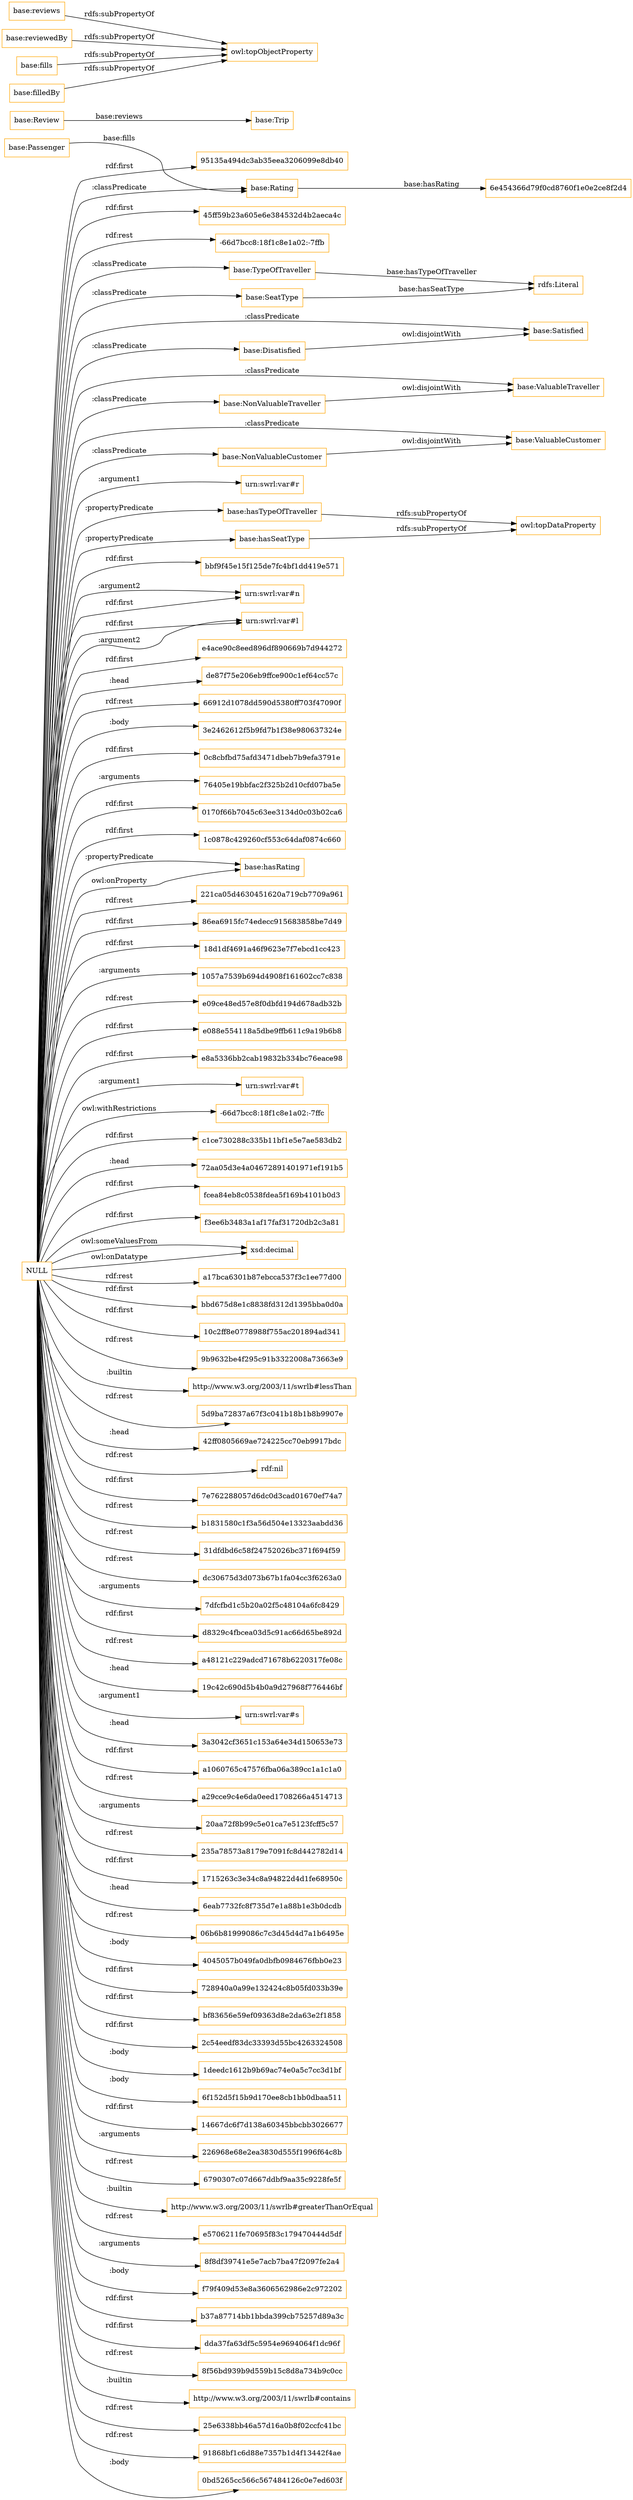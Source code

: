 digraph ar2dtool_diagram { 
rankdir=LR;
size="1501"
node [shape = rectangle, color="orange"]; "base:SeatType" "base:Review" "base:Satisfied" "base:TypeOfTraveller" "base:NonValuableTraveller" "base:ValuableTraveller" "base:Passenger" "base:ValuableCustomer" "base:Trip" "base:Rating" "base:Disatisfied" "base:NonValuableCustomer" ; /*classes style*/
	"base:hasSeatType" -> "owl:topDataProperty" [ label = "rdfs:subPropertyOf" ];
	"base:Disatisfied" -> "base:Satisfied" [ label = "owl:disjointWith" ];
	"base:reviews" -> "owl:topObjectProperty" [ label = "rdfs:subPropertyOf" ];
	"base:NonValuableTraveller" -> "base:ValuableTraveller" [ label = "owl:disjointWith" ];
	"base:NonValuableCustomer" -> "base:ValuableCustomer" [ label = "owl:disjointWith" ];
	"base:reviewedBy" -> "owl:topObjectProperty" [ label = "rdfs:subPropertyOf" ];
	"base:fills" -> "owl:topObjectProperty" [ label = "rdfs:subPropertyOf" ];
	"base:hasTypeOfTraveller" -> "owl:topDataProperty" [ label = "rdfs:subPropertyOf" ];
	"NULL" -> "bbf9f45e15f125de7fc4bf1dd419e571" [ label = "rdf:first" ];
	"NULL" -> "urn:swrl:var#n" [ label = "rdf:first" ];
	"NULL" -> "urn:swrl:var#n" [ label = ":argument2" ];
	"NULL" -> "urn:swrl:var#l" [ label = ":argument2" ];
	"NULL" -> "e4ace90c8eed896df890669b7d944272" [ label = "rdf:first" ];
	"NULL" -> "base:Disatisfied" [ label = ":classPredicate" ];
	"NULL" -> "de87f75e206eb9ffce900c1ef64cc57c" [ label = ":head" ];
	"NULL" -> "66912d1078dd590d5380ff703f47090f" [ label = "rdf:rest" ];
	"NULL" -> "3e2462612f5b9fd7b1f38e980637324e" [ label = ":body" ];
	"NULL" -> "0c8cbfbd75afd3471dbeb7b9efa3791e" [ label = "rdf:first" ];
	"NULL" -> "76405e19bbfac2f325b2d10cfd07ba5e" [ label = ":arguments" ];
	"NULL" -> "0170f66b7045c63ee3134d0c03b02ca6" [ label = "rdf:first" ];
	"NULL" -> "base:NonValuableCustomer" [ label = ":classPredicate" ];
	"NULL" -> "1c0878c429260cf553c64daf0874c660" [ label = "rdf:first" ];
	"NULL" -> "base:hasRating" [ label = "owl:onProperty" ];
	"NULL" -> "221ca05d4630451620a719cb7709a961" [ label = "rdf:rest" ];
	"NULL" -> "86ea6915fc74edecc915683858be7d49" [ label = "rdf:first" ];
	"NULL" -> "base:Rating" [ label = ":classPredicate" ];
	"NULL" -> "18d1df4691a46f9623e7f7ebcd1cc423" [ label = "rdf:first" ];
	"NULL" -> "1057a7539b694d4908f161602cc7c838" [ label = ":arguments" ];
	"NULL" -> "e09ce48ed57e8f0dbfd194d678adb32b" [ label = "rdf:rest" ];
	"NULL" -> "e088e554118a5dbe9ffb611c9a19b6b8" [ label = "rdf:first" ];
	"NULL" -> "e8a5336bb2cab19832b334bc76eace98" [ label = "rdf:first" ];
	"NULL" -> "base:hasSeatType" [ label = ":propertyPredicate" ];
	"NULL" -> "urn:swrl:var#t" [ label = ":argument1" ];
	"NULL" -> "-66d7bcc8:18f1c8e1a02:-7ffc" [ label = "owl:withRestrictions" ];
	"NULL" -> "c1ce730288c335b11bf1e5e7ae583db2" [ label = "rdf:first" ];
	"NULL" -> "72aa05d3e4a04672891401971ef191b5" [ label = ":head" ];
	"NULL" -> "base:SeatType" [ label = ":classPredicate" ];
	"NULL" -> "fcea84eb8c0538fdea5f169b4101b0d3" [ label = "rdf:first" ];
	"NULL" -> "f3ee6b3483a1af17faf31720db2c3a81" [ label = "rdf:first" ];
	"NULL" -> "xsd:decimal" [ label = "owl:onDatatype" ];
	"NULL" -> "a17bca6301b87ebcca537f3c1ee77d00" [ label = "rdf:rest" ];
	"NULL" -> "bbd675d8e1c8838fd312d1395bba0d0a" [ label = "rdf:first" ];
	"NULL" -> "xsd:decimal" [ label = "owl:someValuesFrom" ];
	"NULL" -> "10c2ff8e0778988f755ac201894ad341" [ label = "rdf:first" ];
	"NULL" -> "9b9632be4f295c91b3322008a73663e9" [ label = "rdf:rest" ];
	"NULL" -> "http://www.w3.org/2003/11/swrlb#lessThan" [ label = ":builtin" ];
	"NULL" -> "5d9ba72837a67f3c041b18b1b8b9907e" [ label = "rdf:rest" ];
	"NULL" -> "42ff0805669ae724225cc70eb9917bdc" [ label = ":head" ];
	"NULL" -> "base:TypeOfTraveller" [ label = ":classPredicate" ];
	"NULL" -> "rdf:nil" [ label = "rdf:rest" ];
	"NULL" -> "7e762288057d6dc0d3cad01670ef74a7" [ label = "rdf:first" ];
	"NULL" -> "b1831580c1f3a56d504e13323aabdd36" [ label = "rdf:rest" ];
	"NULL" -> "31dfdbd6c58f24752026bc371f694f59" [ label = "rdf:rest" ];
	"NULL" -> "dc30675d3d073b67b1fa04cc3f6263a0" [ label = "rdf:rest" ];
	"NULL" -> "7dfcfbd1c5b20a02f5c48104a6fc8429" [ label = ":arguments" ];
	"NULL" -> "d8329c4fbcea03d5c91ac66d65be892d" [ label = "rdf:first" ];
	"NULL" -> "a48121c229adcd71678b6220317fe08c" [ label = "rdf:rest" ];
	"NULL" -> "19c42c690d5b4b0a9d27968f776446bf" [ label = ":head" ];
	"NULL" -> "urn:swrl:var#s" [ label = ":argument1" ];
	"NULL" -> "3a3042cf3651c153a64e34d150653e73" [ label = ":head" ];
	"NULL" -> "a1060765c47576fba06a389cc1a1c1a0" [ label = "rdf:first" ];
	"NULL" -> "a29cce9c4e6da0eed1708266a4514713" [ label = "rdf:rest" ];
	"NULL" -> "20aa72f8b99c5e01ca7e5123fcff5c57" [ label = ":arguments" ];
	"NULL" -> "235a78573a8179e7091fc8d442782d14" [ label = "rdf:rest" ];
	"NULL" -> "base:Satisfied" [ label = ":classPredicate" ];
	"NULL" -> "1715263c3e34c8a94822d4d1fe68950c" [ label = "rdf:first" ];
	"NULL" -> "6eab7732fc8f735d7e1a88b1e3b0dcdb" [ label = ":head" ];
	"NULL" -> "base:hasTypeOfTraveller" [ label = ":propertyPredicate" ];
	"NULL" -> "06b6b81999086c7c3d45d4d7a1b6495e" [ label = "rdf:rest" ];
	"NULL" -> "urn:swrl:var#l" [ label = "rdf:first" ];
	"NULL" -> "4045057b049fa0dbfb0984676fbb0e23" [ label = ":body" ];
	"NULL" -> "728940a0a99e132424c8b05fd033b39e" [ label = "rdf:first" ];
	"NULL" -> "bf83656e59ef09363d8e2da63e2f1858" [ label = "rdf:first" ];
	"NULL" -> "base:ValuableTraveller" [ label = ":classPredicate" ];
	"NULL" -> "2c54eedf83dc33393d55bc4263324508" [ label = "rdf:first" ];
	"NULL" -> "1deedc1612b9b69ac74e0a5c7cc3d1bf" [ label = ":body" ];
	"NULL" -> "6f152d5f15b9d170ee8cb1bb0dbaa511" [ label = ":body" ];
	"NULL" -> "14667dc6f7d138a60345bbcbb3026677" [ label = "rdf:first" ];
	"NULL" -> "226968e68e2ea3830d555f1996f64c8b" [ label = ":arguments" ];
	"NULL" -> "6790307c07d667ddbf9aa35c9228fe5f" [ label = "rdf:rest" ];
	"NULL" -> "base:NonValuableTraveller" [ label = ":classPredicate" ];
	"NULL" -> "http://www.w3.org/2003/11/swrlb#greaterThanOrEqual" [ label = ":builtin" ];
	"NULL" -> "e5706211fe70695f83c179470444d5df" [ label = "rdf:rest" ];
	"NULL" -> "8f8df39741e5e7acb7ba47f2097fe2a4" [ label = ":arguments" ];
	"NULL" -> "f79f409d53e8a3606562986e2c972202" [ label = ":body" ];
	"NULL" -> "b37a87714bb1bbda399cb75257d89a3c" [ label = "rdf:first" ];
	"NULL" -> "dda37fa63df5c5954e9694064f1dc96f" [ label = "rdf:first" ];
	"NULL" -> "8f56bd939b9d559b15c8d8a734b9c0cc" [ label = "rdf:rest" ];
	"NULL" -> "http://www.w3.org/2003/11/swrlb#contains" [ label = ":builtin" ];
	"NULL" -> "25e6338bb46a57d16a0b8f02ccfc41bc" [ label = "rdf:rest" ];
	"NULL" -> "91868bf1c6d88e7357b1d4f13442f4ae" [ label = "rdf:rest" ];
	"NULL" -> "0bd5265cc566c567484126c0e7ed603f" [ label = ":body" ];
	"NULL" -> "base:ValuableCustomer" [ label = ":classPredicate" ];
	"NULL" -> "95135a494dc3ab35eea3206099e8db40" [ label = "rdf:first" ];
	"NULL" -> "base:hasRating" [ label = ":propertyPredicate" ];
	"NULL" -> "45ff59b23a605e6e384532d4b2aeca4c" [ label = "rdf:first" ];
	"NULL" -> "-66d7bcc8:18f1c8e1a02:-7ffb" [ label = "rdf:rest" ];
	"NULL" -> "urn:swrl:var#r" [ label = ":argument1" ];
	"base:filledBy" -> "owl:topObjectProperty" [ label = "rdfs:subPropertyOf" ];
	"base:Rating" -> "6e454366d79f0cd8760f1e0e2ce8f2d4" [ label = "base:hasRating" ];
	"base:TypeOfTraveller" -> "rdfs:Literal" [ label = "base:hasTypeOfTraveller" ];
	"base:Passenger" -> "base:Rating" [ label = "base:fills" ];
	"base:Review" -> "base:Trip" [ label = "base:reviews" ];
	"base:SeatType" -> "rdfs:Literal" [ label = "base:hasSeatType" ];

}
